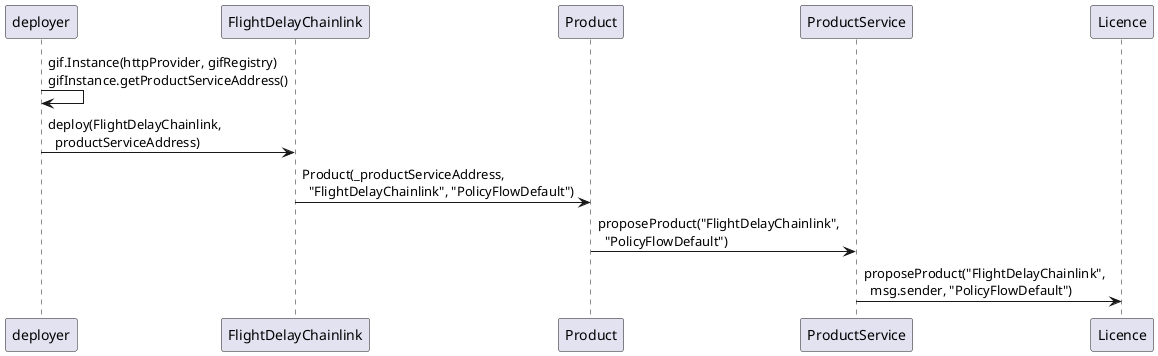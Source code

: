 @startuml
deployer -> deployer :  gif.Instance(httpProvider, gifRegistry)\ngifInstance.getProductServiceAddress()
deployer -> FlightDelayChainlink  : deploy(FlightDelayChainlink,\n  productServiceAddress)

FlightDelayChainlink -> Product : Product(_productServiceAddress,\n  "FlightDelayChainlink", "PolicyFlowDefault")

Product -> ProductService : proposeProduct("FlightDelayChainlink",\n  "PolicyFlowDefault")

ProductService -> Licence : proposeProduct("FlightDelayChainlink",\n  msg.sender, "PolicyFlowDefault")
@enduml
